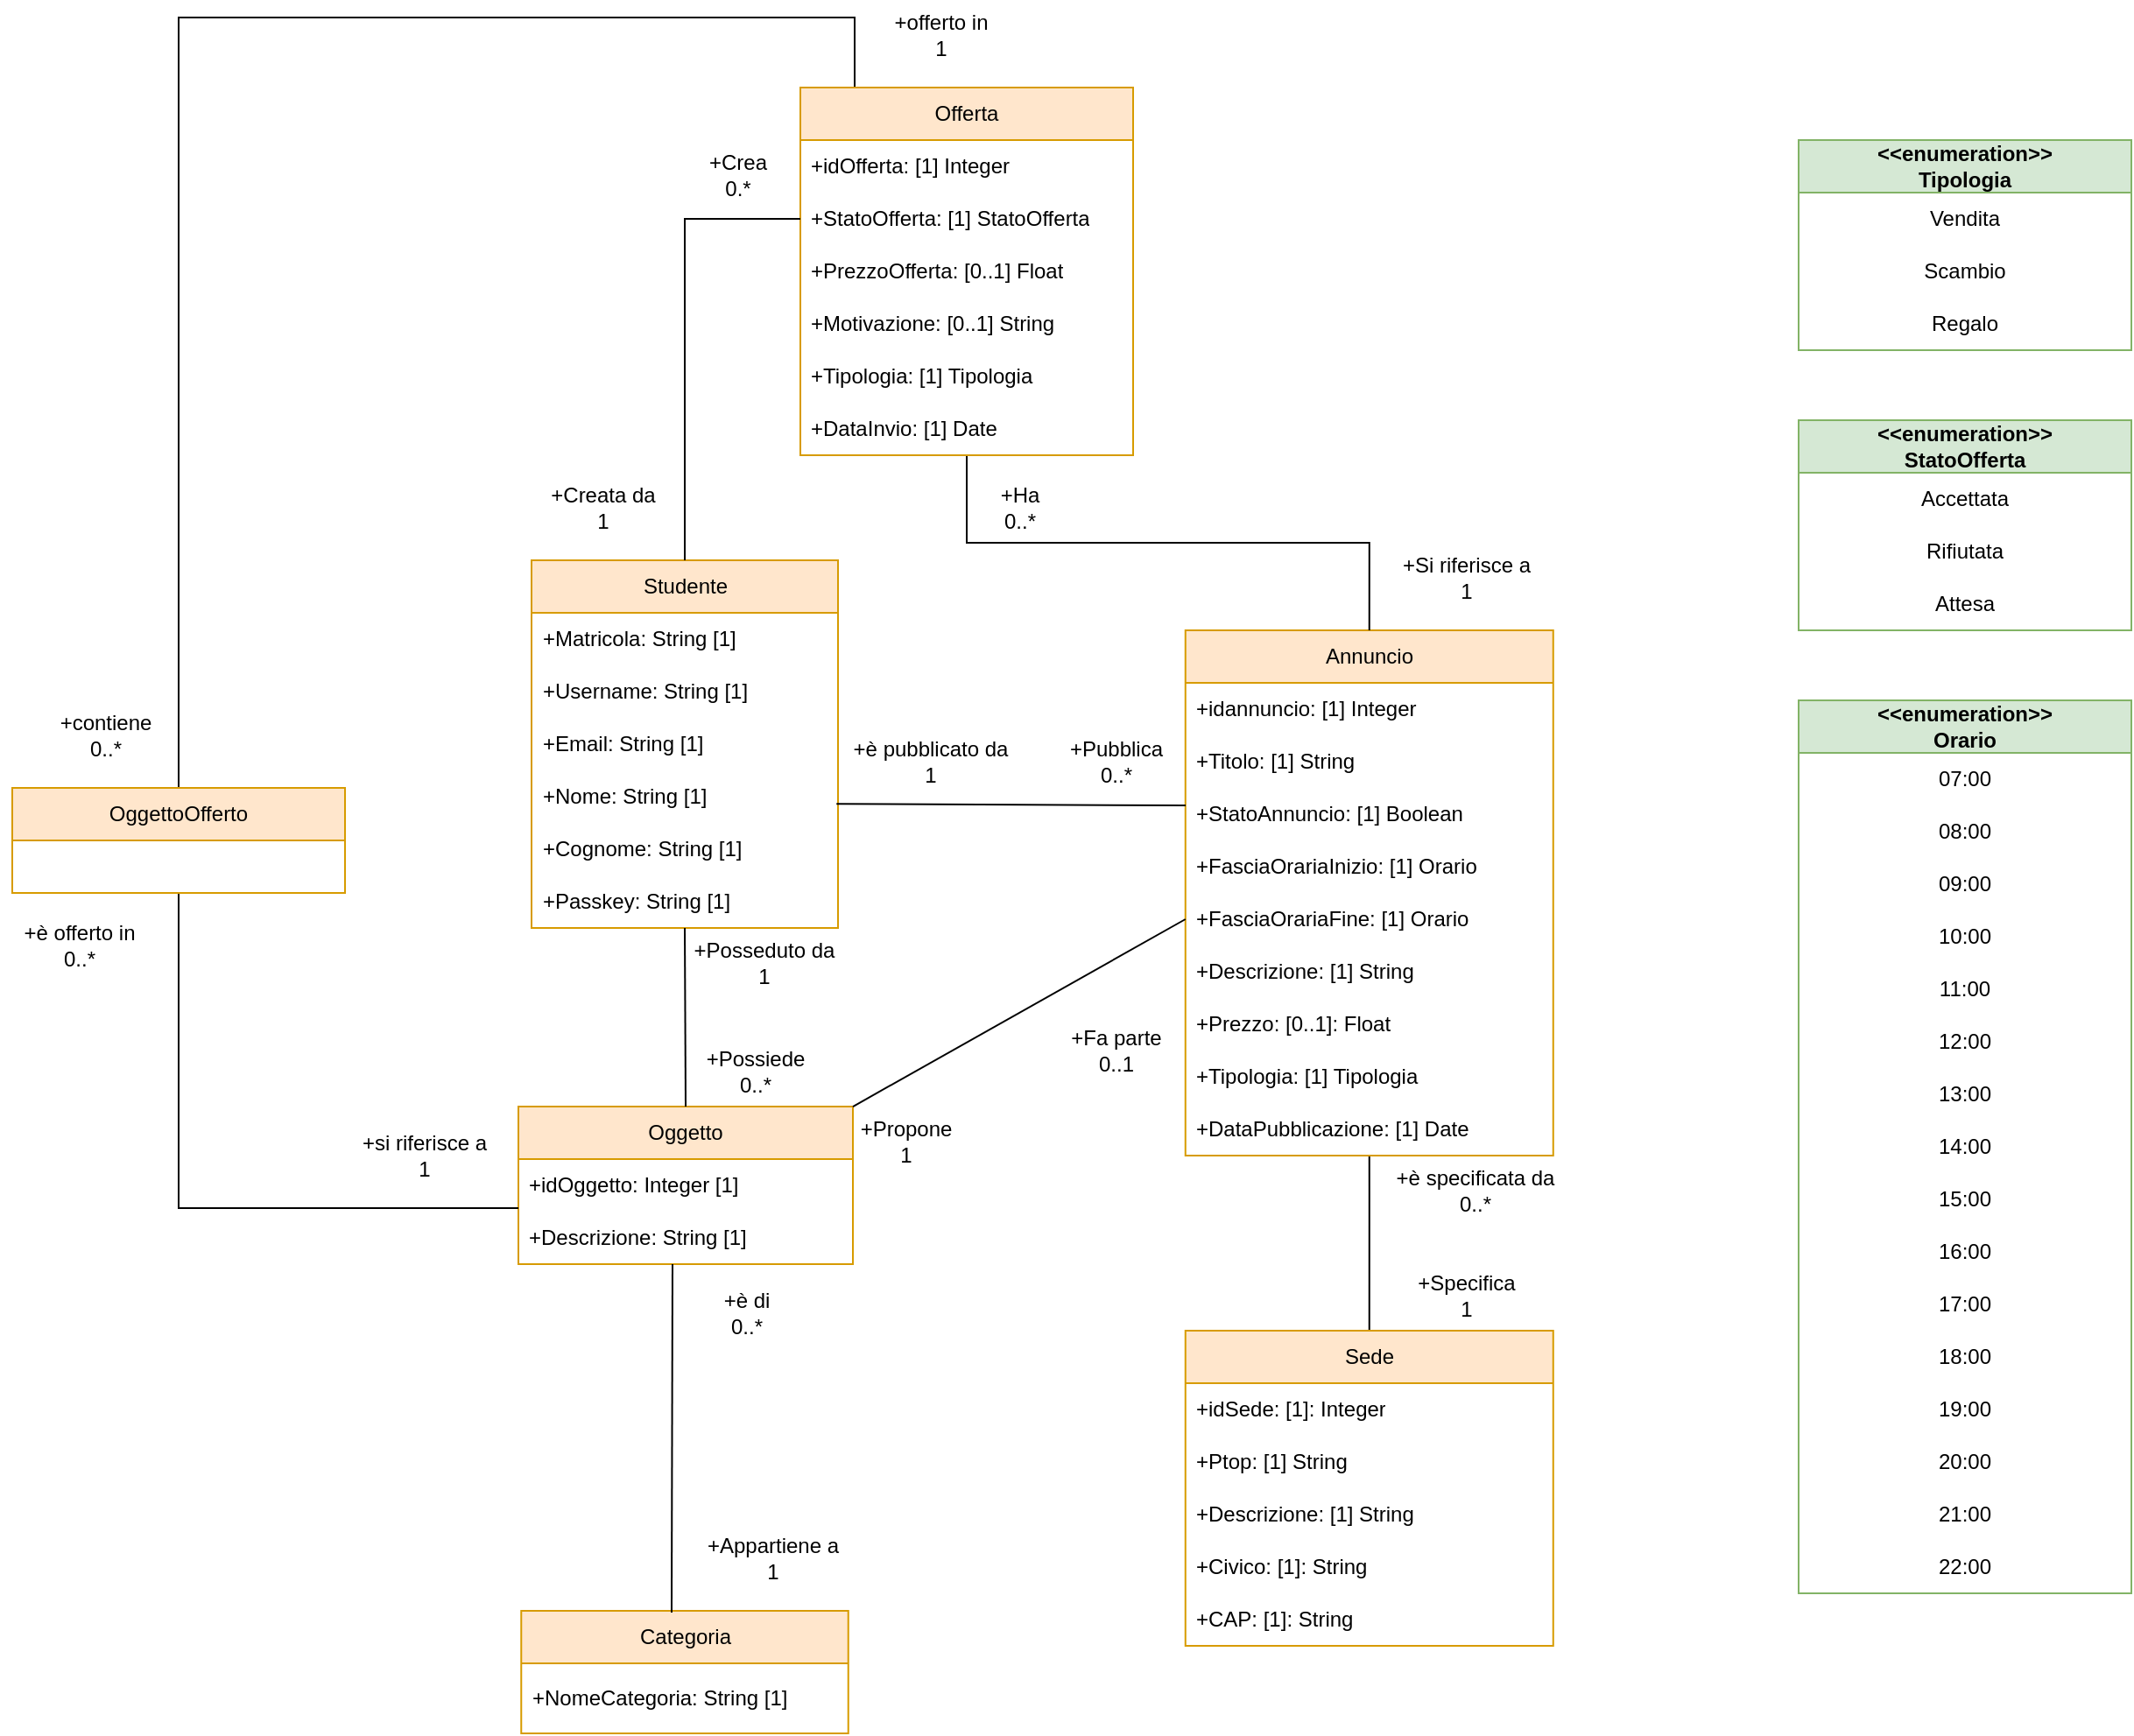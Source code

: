 <mxfile version="28.2.5">
  <diagram name="Pagina-1" id="PVd4hcR5QmGlg7Nathhp">
    <mxGraphModel dx="873" dy="434" grid="1" gridSize="10" guides="1" tooltips="1" connect="1" arrows="1" fold="1" page="1" pageScale="1" pageWidth="827" pageHeight="1169" math="0" shadow="0">
      <root>
        <mxCell id="0" />
        <mxCell id="1" parent="0" />
        <mxCell id="j0yfUXBkZlHvW9foUxQ6-1" value="Studente" style="swimlane;fontStyle=0;childLayout=stackLayout;horizontal=1;startSize=30;horizontalStack=0;resizeParent=1;resizeParentMax=0;resizeLast=0;collapsible=1;marginBottom=0;whiteSpace=wrap;html=1;fillColor=#ffe6cc;strokeColor=#d79b00;" parent="1" vertex="1">
          <mxGeometry x="556.5" y="450" width="175" height="210" as="geometry" />
        </mxCell>
        <mxCell id="j0yfUXBkZlHvW9foUxQ6-3" value="+Matricola: String [1]" style="text;strokeColor=none;fillColor=none;align=left;verticalAlign=middle;spacingLeft=4;spacingRight=4;overflow=hidden;points=[[0,0.5],[1,0.5]];portConstraint=eastwest;rotatable=0;whiteSpace=wrap;html=1;" parent="j0yfUXBkZlHvW9foUxQ6-1" vertex="1">
          <mxGeometry y="30" width="175" height="30" as="geometry" />
        </mxCell>
        <mxCell id="j0yfUXBkZlHvW9foUxQ6-2" value="+Username: String [1]" style="text;strokeColor=none;fillColor=none;align=left;verticalAlign=middle;spacingLeft=4;spacingRight=4;overflow=hidden;points=[[0,0.5],[1,0.5]];portConstraint=eastwest;rotatable=0;whiteSpace=wrap;html=1;" parent="j0yfUXBkZlHvW9foUxQ6-1" vertex="1">
          <mxGeometry y="60" width="175" height="30" as="geometry" />
        </mxCell>
        <mxCell id="j0yfUXBkZlHvW9foUxQ6-4" value="+Email: String [1]" style="text;strokeColor=none;fillColor=none;align=left;verticalAlign=middle;spacingLeft=4;spacingRight=4;overflow=hidden;points=[[0,0.5],[1,0.5]];portConstraint=eastwest;rotatable=0;whiteSpace=wrap;html=1;" parent="j0yfUXBkZlHvW9foUxQ6-1" vertex="1">
          <mxGeometry y="90" width="175" height="30" as="geometry" />
        </mxCell>
        <mxCell id="j0yfUXBkZlHvW9foUxQ6-5" value="+Nome: String [1]" style="text;strokeColor=none;fillColor=none;align=left;verticalAlign=middle;spacingLeft=4;spacingRight=4;overflow=hidden;points=[[0,0.5],[1,0.5]];portConstraint=eastwest;rotatable=0;whiteSpace=wrap;html=1;" parent="j0yfUXBkZlHvW9foUxQ6-1" vertex="1">
          <mxGeometry y="120" width="175" height="30" as="geometry" />
        </mxCell>
        <mxCell id="j0yfUXBkZlHvW9foUxQ6-6" value="+Cognome: String [1]" style="text;strokeColor=none;fillColor=none;align=left;verticalAlign=middle;spacingLeft=4;spacingRight=4;overflow=hidden;points=[[0,0.5],[1,0.5]];portConstraint=eastwest;rotatable=0;whiteSpace=wrap;html=1;" parent="j0yfUXBkZlHvW9foUxQ6-1" vertex="1">
          <mxGeometry y="150" width="175" height="30" as="geometry" />
        </mxCell>
        <mxCell id="j0yfUXBkZlHvW9foUxQ6-7" value="+Passkey: String [1]" style="text;strokeColor=none;fillColor=none;align=left;verticalAlign=middle;spacingLeft=4;spacingRight=4;overflow=hidden;points=[[0,0.5],[1,0.5]];portConstraint=eastwest;rotatable=0;whiteSpace=wrap;html=1;" parent="j0yfUXBkZlHvW9foUxQ6-1" vertex="1">
          <mxGeometry y="180" width="175" height="30" as="geometry" />
        </mxCell>
        <mxCell id="j0yfUXBkZlHvW9foUxQ6-9" value="Oggetto" style="swimlane;fontStyle=0;childLayout=stackLayout;horizontal=1;startSize=30;horizontalStack=0;resizeParent=1;resizeParentMax=0;resizeLast=0;collapsible=1;marginBottom=0;whiteSpace=wrap;html=1;fillColor=#ffe6cc;strokeColor=#d79b00;" parent="1" vertex="1">
          <mxGeometry x="549" y="762.01" width="191" height="90" as="geometry" />
        </mxCell>
        <mxCell id="j0yfUXBkZlHvW9foUxQ6-10" value="+idOggetto: Integer [1]" style="text;strokeColor=none;fillColor=none;align=left;verticalAlign=middle;spacingLeft=4;spacingRight=4;overflow=hidden;points=[[0,0.5],[1,0.5]];portConstraint=eastwest;rotatable=0;whiteSpace=wrap;html=1;" parent="j0yfUXBkZlHvW9foUxQ6-9" vertex="1">
          <mxGeometry y="30" width="191" height="30" as="geometry" />
        </mxCell>
        <mxCell id="j0yfUXBkZlHvW9foUxQ6-14" value="+Descrizione: String [1]" style="text;strokeColor=none;fillColor=none;align=left;verticalAlign=middle;spacingLeft=4;spacingRight=4;overflow=hidden;points=[[0,0.5],[1,0.5]];portConstraint=eastwest;rotatable=0;whiteSpace=wrap;html=1;" parent="j0yfUXBkZlHvW9foUxQ6-9" vertex="1">
          <mxGeometry y="60" width="191" height="30" as="geometry" />
        </mxCell>
        <mxCell id="j0yfUXBkZlHvW9foUxQ6-15" style="edgeStyle=orthogonalEdgeStyle;rounded=0;orthogonalLoop=1;jettySize=auto;html=1;exitX=0.5;exitY=1;exitDx=0;exitDy=0;entryX=0.5;entryY=0;entryDx=0;entryDy=0;endArrow=none;startFill=0;" parent="1" source="j0yfUXBkZlHvW9foUxQ6-16" target="j0yfUXBkZlHvW9foUxQ6-56" edge="1">
          <mxGeometry relative="1" as="geometry">
            <Array as="points">
              <mxPoint x="1035" y="810" />
              <mxPoint x="1035" y="810" />
            </Array>
          </mxGeometry>
        </mxCell>
        <mxCell id="j0yfUXBkZlHvW9foUxQ6-16" value="Annuncio" style="swimlane;fontStyle=0;childLayout=stackLayout;horizontal=1;startSize=30;horizontalStack=0;resizeParent=1;resizeParentMax=0;resizeLast=0;collapsible=1;marginBottom=0;whiteSpace=wrap;html=1;fillColor=#ffe6cc;strokeColor=#d79b00;" parent="1" vertex="1">
          <mxGeometry x="929.88" y="490.0" width="210" height="300" as="geometry" />
        </mxCell>
        <mxCell id="j0yfUXBkZlHvW9foUxQ6-17" value="+idannuncio: [1] Integer" style="text;strokeColor=none;fillColor=none;align=left;verticalAlign=middle;spacingLeft=4;spacingRight=4;overflow=hidden;points=[[0,0.5],[1,0.5]];portConstraint=eastwest;rotatable=0;whiteSpace=wrap;html=1;" parent="j0yfUXBkZlHvW9foUxQ6-16" vertex="1">
          <mxGeometry y="30" width="210" height="30" as="geometry" />
        </mxCell>
        <mxCell id="j0yfUXBkZlHvW9foUxQ6-18" value="+Titolo: [1] String" style="text;strokeColor=none;fillColor=none;align=left;verticalAlign=middle;spacingLeft=4;spacingRight=4;overflow=hidden;points=[[0,0.5],[1,0.5]];portConstraint=eastwest;rotatable=0;whiteSpace=wrap;html=1;" parent="j0yfUXBkZlHvW9foUxQ6-16" vertex="1">
          <mxGeometry y="60" width="210" height="30" as="geometry" />
        </mxCell>
        <mxCell id="j0yfUXBkZlHvW9foUxQ6-19" value="+StatoAnnuncio: [1] Boolean" style="text;strokeColor=none;fillColor=none;align=left;verticalAlign=middle;spacingLeft=4;spacingRight=4;overflow=hidden;points=[[0,0.5],[1,0.5]];portConstraint=eastwest;rotatable=0;whiteSpace=wrap;html=1;" parent="j0yfUXBkZlHvW9foUxQ6-16" vertex="1">
          <mxGeometry y="90" width="210" height="30" as="geometry" />
        </mxCell>
        <mxCell id="j0yfUXBkZlHvW9foUxQ6-20" value="+FasciaOrariaInizio: [1] Orario" style="text;strokeColor=none;fillColor=none;align=left;verticalAlign=middle;spacingLeft=4;spacingRight=4;overflow=hidden;points=[[0,0.5],[1,0.5]];portConstraint=eastwest;rotatable=0;whiteSpace=wrap;html=1;" parent="j0yfUXBkZlHvW9foUxQ6-16" vertex="1">
          <mxGeometry y="120" width="210" height="30" as="geometry" />
        </mxCell>
        <mxCell id="j0yfUXBkZlHvW9foUxQ6-21" value="+FasciaOrariaFine: [1] Orario" style="text;strokeColor=none;fillColor=none;align=left;verticalAlign=middle;spacingLeft=4;spacingRight=4;overflow=hidden;points=[[0,0.5],[1,0.5]];portConstraint=eastwest;rotatable=0;whiteSpace=wrap;html=1;" parent="j0yfUXBkZlHvW9foUxQ6-16" vertex="1">
          <mxGeometry y="150" width="210" height="30" as="geometry" />
        </mxCell>
        <mxCell id="j0yfUXBkZlHvW9foUxQ6-24" value="+Descrizione: [1] String" style="text;strokeColor=none;fillColor=none;align=left;verticalAlign=middle;spacingLeft=4;spacingRight=4;overflow=hidden;points=[[0,0.5],[1,0.5]];portConstraint=eastwest;rotatable=0;whiteSpace=wrap;html=1;" parent="j0yfUXBkZlHvW9foUxQ6-16" vertex="1">
          <mxGeometry y="180" width="210" height="30" as="geometry" />
        </mxCell>
        <mxCell id="j0yfUXBkZlHvW9foUxQ6-22" value="+Prezzo: [0..1]: Float" style="text;strokeColor=none;fillColor=none;align=left;verticalAlign=middle;spacingLeft=4;spacingRight=4;overflow=hidden;points=[[0,0.5],[1,0.5]];portConstraint=eastwest;rotatable=0;whiteSpace=wrap;html=1;" parent="j0yfUXBkZlHvW9foUxQ6-16" vertex="1">
          <mxGeometry y="210" width="210" height="30" as="geometry" />
        </mxCell>
        <mxCell id="j0yfUXBkZlHvW9foUxQ6-23" value="+Tipologia: [1] Tipologia" style="text;strokeColor=none;fillColor=none;align=left;verticalAlign=middle;spacingLeft=4;spacingRight=4;overflow=hidden;points=[[0,0.5],[1,0.5]];portConstraint=eastwest;rotatable=0;whiteSpace=wrap;html=1;" parent="j0yfUXBkZlHvW9foUxQ6-16" vertex="1">
          <mxGeometry y="240" width="210" height="30" as="geometry" />
        </mxCell>
        <mxCell id="_4yro-vMgn7CjQmgvoNM-21" value="+DataPubblicazione: [1] Date" style="text;strokeColor=none;fillColor=none;align=left;verticalAlign=middle;spacingLeft=4;spacingRight=4;overflow=hidden;points=[[0,0.5],[1,0.5]];portConstraint=eastwest;rotatable=0;whiteSpace=wrap;html=1;" parent="j0yfUXBkZlHvW9foUxQ6-16" vertex="1">
          <mxGeometry y="270" width="210" height="30" as="geometry" />
        </mxCell>
        <mxCell id="j0yfUXBkZlHvW9foUxQ6-25" value="" style="endArrow=none;html=1;rounded=0;entryX=0.995;entryY=0.639;entryDx=0;entryDy=0;entryPerimeter=0;" parent="1" target="j0yfUXBkZlHvW9foUxQ6-5" edge="1">
          <mxGeometry width="50" height="50" relative="1" as="geometry">
            <mxPoint x="930" y="590" as="sourcePoint" />
            <mxPoint x="730" y="609" as="targetPoint" />
          </mxGeometry>
        </mxCell>
        <mxCell id="j0yfUXBkZlHvW9foUxQ6-27" style="edgeStyle=orthogonalEdgeStyle;rounded=0;orthogonalLoop=1;jettySize=auto;html=1;exitX=0.5;exitY=1;exitDx=0;exitDy=0;entryX=0.5;entryY=0;entryDx=0;entryDy=0;endArrow=none;startFill=0;" parent="1" source="j0yfUXBkZlHvW9foUxQ6-29" target="j0yfUXBkZlHvW9foUxQ6-16" edge="1">
          <mxGeometry relative="1" as="geometry" />
        </mxCell>
        <mxCell id="j0yfUXBkZlHvW9foUxQ6-28" style="edgeStyle=orthogonalEdgeStyle;rounded=0;orthogonalLoop=1;jettySize=auto;html=1;exitX=0.25;exitY=0;exitDx=0;exitDy=0;entryX=0.5;entryY=0;entryDx=0;entryDy=0;endArrow=none;startFill=0;" parent="1" source="j0yfUXBkZlHvW9foUxQ6-29" target="j0yfUXBkZlHvW9foUxQ6-71" edge="1">
          <mxGeometry relative="1" as="geometry">
            <Array as="points">
              <mxPoint x="741" y="140" />
              <mxPoint x="355" y="140" />
            </Array>
          </mxGeometry>
        </mxCell>
        <mxCell id="j0yfUXBkZlHvW9foUxQ6-29" value="Offerta" style="swimlane;fontStyle=0;childLayout=stackLayout;horizontal=1;startSize=30;horizontalStack=0;resizeParent=1;resizeParentMax=0;resizeLast=0;collapsible=1;marginBottom=0;whiteSpace=wrap;html=1;fillColor=#ffe6cc;strokeColor=#d79b00;" parent="1" vertex="1">
          <mxGeometry x="710" y="180" width="190" height="210" as="geometry" />
        </mxCell>
        <mxCell id="j0yfUXBkZlHvW9foUxQ6-30" value="+idOfferta: [1] Integer" style="text;strokeColor=none;fillColor=none;align=left;verticalAlign=middle;spacingLeft=4;spacingRight=4;overflow=hidden;points=[[0,0.5],[1,0.5]];portConstraint=eastwest;rotatable=0;whiteSpace=wrap;html=1;" parent="j0yfUXBkZlHvW9foUxQ6-29" vertex="1">
          <mxGeometry y="30" width="190" height="30" as="geometry" />
        </mxCell>
        <mxCell id="j0yfUXBkZlHvW9foUxQ6-31" value="+StatoOfferta: [1] StatoOfferta" style="text;strokeColor=none;fillColor=none;align=left;verticalAlign=middle;spacingLeft=4;spacingRight=4;overflow=hidden;points=[[0,0.5],[1,0.5]];portConstraint=eastwest;rotatable=0;whiteSpace=wrap;html=1;" parent="j0yfUXBkZlHvW9foUxQ6-29" vertex="1">
          <mxGeometry y="60" width="190" height="30" as="geometry" />
        </mxCell>
        <mxCell id="j0yfUXBkZlHvW9foUxQ6-77" value="+PrezzoOfferta: [0..1] Float" style="text;strokeColor=none;fillColor=none;align=left;verticalAlign=middle;spacingLeft=4;spacingRight=4;overflow=hidden;points=[[0,0.5],[1,0.5]];portConstraint=eastwest;rotatable=0;whiteSpace=wrap;html=1;" parent="j0yfUXBkZlHvW9foUxQ6-29" vertex="1">
          <mxGeometry y="90" width="190" height="30" as="geometry" />
        </mxCell>
        <mxCell id="j0yfUXBkZlHvW9foUxQ6-78" value="+Motivazione: [0..1] String" style="text;strokeColor=none;fillColor=none;align=left;verticalAlign=middle;spacingLeft=4;spacingRight=4;overflow=hidden;points=[[0,0.5],[1,0.5]];portConstraint=eastwest;rotatable=0;whiteSpace=wrap;html=1;" parent="j0yfUXBkZlHvW9foUxQ6-29" vertex="1">
          <mxGeometry y="120" width="190" height="30" as="geometry" />
        </mxCell>
        <mxCell id="j0yfUXBkZlHvW9foUxQ6-33" value="+Tipologia: [1] Tipologia" style="text;strokeColor=none;fillColor=none;align=left;verticalAlign=middle;spacingLeft=4;spacingRight=4;overflow=hidden;points=[[0,0.5],[1,0.5]];portConstraint=eastwest;rotatable=0;whiteSpace=wrap;html=1;" parent="j0yfUXBkZlHvW9foUxQ6-29" vertex="1">
          <mxGeometry y="150" width="190" height="30" as="geometry" />
        </mxCell>
        <mxCell id="_4yro-vMgn7CjQmgvoNM-10" value="+DataInvio: [1] Date" style="text;strokeColor=none;fillColor=none;align=left;verticalAlign=middle;spacingLeft=4;spacingRight=4;overflow=hidden;points=[[0,0.5],[1,0.5]];portConstraint=eastwest;rotatable=0;whiteSpace=wrap;html=1;" parent="j0yfUXBkZlHvW9foUxQ6-29" vertex="1">
          <mxGeometry y="180" width="190" height="30" as="geometry" />
        </mxCell>
        <mxCell id="j0yfUXBkZlHvW9foUxQ6-34" value="" style="endArrow=none;html=1;rounded=0;entryX=0;entryY=0.5;entryDx=0;entryDy=0;exitX=1;exitY=0;exitDx=0;exitDy=0;" parent="1" source="j0yfUXBkZlHvW9foUxQ6-9" target="j0yfUXBkZlHvW9foUxQ6-21" edge="1">
          <mxGeometry width="50" height="50" relative="1" as="geometry">
            <mxPoint x="739" y="705" as="sourcePoint" />
            <mxPoint x="716.5" y="730" as="targetPoint" />
          </mxGeometry>
        </mxCell>
        <mxCell id="j0yfUXBkZlHvW9foUxQ6-35" value="" style="endArrow=none;html=1;rounded=0;exitX=0.5;exitY=0;exitDx=0;exitDy=0;entryX=0.5;entryY=1;entryDx=0;entryDy=0;" parent="1" source="j0yfUXBkZlHvW9foUxQ6-9" target="j0yfUXBkZlHvW9foUxQ6-1" edge="1">
          <mxGeometry width="50" height="50" relative="1" as="geometry">
            <mxPoint x="639" y="760" as="sourcePoint" />
            <mxPoint x="639" y="590" as="targetPoint" />
          </mxGeometry>
        </mxCell>
        <mxCell id="j0yfUXBkZlHvW9foUxQ6-36" value="+Pubblica&lt;div&gt;0..*&lt;/div&gt;" style="text;html=1;align=center;verticalAlign=middle;resizable=0;points=[];autosize=1;strokeColor=none;fillColor=none;" parent="1" vertex="1">
          <mxGeometry x="849.88" y="545" width="80" height="40" as="geometry" />
        </mxCell>
        <mxCell id="j0yfUXBkZlHvW9foUxQ6-37" value="+è pubblicato da&lt;div&gt;1&lt;/div&gt;" style="text;html=1;align=center;verticalAlign=middle;resizable=0;points=[];autosize=1;strokeColor=none;fillColor=none;" parent="1" vertex="1">
          <mxGeometry x="729" y="545" width="110" height="40" as="geometry" />
        </mxCell>
        <mxCell id="j0yfUXBkZlHvW9foUxQ6-38" value="+Posseduto da&lt;div&gt;1&lt;/div&gt;" style="text;html=1;align=center;verticalAlign=middle;resizable=0;points=[];autosize=1;strokeColor=none;fillColor=none;" parent="1" vertex="1">
          <mxGeometry x="639" y="660" width="100" height="40" as="geometry" />
        </mxCell>
        <mxCell id="j0yfUXBkZlHvW9foUxQ6-39" value="+Possiede&lt;div&gt;0..*&lt;/div&gt;" style="text;html=1;align=center;verticalAlign=middle;resizable=0;points=[];autosize=1;strokeColor=none;fillColor=none;" parent="1" vertex="1">
          <mxGeometry x="644" y="722.01" width="80" height="40" as="geometry" />
        </mxCell>
        <mxCell id="j0yfUXBkZlHvW9foUxQ6-40" value="+Propone&lt;div&gt;1&lt;/div&gt;" style="text;html=1;align=center;verticalAlign=middle;resizable=0;points=[];autosize=1;strokeColor=none;fillColor=none;" parent="1" vertex="1">
          <mxGeometry x="729.88" y="762.01" width="80" height="40" as="geometry" />
        </mxCell>
        <mxCell id="j0yfUXBkZlHvW9foUxQ6-41" value="+Fa parte&lt;div&gt;0..1&lt;/div&gt;" style="text;html=1;align=center;verticalAlign=middle;resizable=0;points=[];autosize=1;strokeColor=none;fillColor=none;" parent="1" vertex="1">
          <mxGeometry x="849.88" y="710" width="80" height="40" as="geometry" />
        </mxCell>
        <mxCell id="j0yfUXBkZlHvW9foUxQ6-42" value="&lt;b&gt;&amp;lt;&amp;lt;&lt;/b&gt;&lt;b&gt;&lt;/b&gt;&lt;b&gt;enumeration&lt;/b&gt;&lt;b&gt;&lt;/b&gt;&lt;b&gt;&amp;gt;&amp;gt;&lt;br&gt;StatoOfferta&lt;/b&gt;" style="swimlane;fontStyle=0;childLayout=stackLayout;horizontal=1;startSize=30;horizontalStack=0;resizeParent=1;resizeParentMax=0;resizeLast=0;collapsible=1;marginBottom=0;whiteSpace=wrap;html=1;fillColor=#d5e8d4;strokeColor=#82b366;" parent="1" vertex="1">
          <mxGeometry x="1280" y="370" width="190" height="120" as="geometry" />
        </mxCell>
        <mxCell id="j0yfUXBkZlHvW9foUxQ6-43" value="Accettata" style="text;strokeColor=none;fillColor=none;align=center;verticalAlign=middle;spacingLeft=4;spacingRight=4;overflow=hidden;points=[[0,0.5],[1,0.5]];portConstraint=eastwest;rotatable=0;whiteSpace=wrap;html=1;" parent="j0yfUXBkZlHvW9foUxQ6-42" vertex="1">
          <mxGeometry y="30" width="190" height="30" as="geometry" />
        </mxCell>
        <mxCell id="j0yfUXBkZlHvW9foUxQ6-44" value="Rifiutata" style="text;strokeColor=none;fillColor=none;align=center;verticalAlign=middle;spacingLeft=4;spacingRight=4;overflow=hidden;points=[[0,0.5],[1,0.5]];portConstraint=eastwest;rotatable=0;whiteSpace=wrap;html=1;" parent="j0yfUXBkZlHvW9foUxQ6-42" vertex="1">
          <mxGeometry y="60" width="190" height="30" as="geometry" />
        </mxCell>
        <mxCell id="j0yfUXBkZlHvW9foUxQ6-45" value="Attesa" style="text;strokeColor=none;fillColor=none;align=center;verticalAlign=middle;spacingLeft=4;spacingRight=4;overflow=hidden;points=[[0,0.5],[1,0.5]];portConstraint=eastwest;rotatable=0;whiteSpace=wrap;html=1;" parent="j0yfUXBkZlHvW9foUxQ6-42" vertex="1">
          <mxGeometry y="90" width="190" height="30" as="geometry" />
        </mxCell>
        <mxCell id="j0yfUXBkZlHvW9foUxQ6-47" style="edgeStyle=orthogonalEdgeStyle;rounded=0;orthogonalLoop=1;jettySize=auto;html=1;exitX=0;exitY=0.5;exitDx=0;exitDy=0;entryX=0.5;entryY=0;entryDx=0;entryDy=0;endArrow=none;startFill=0;" parent="1" source="j0yfUXBkZlHvW9foUxQ6-31" target="j0yfUXBkZlHvW9foUxQ6-1" edge="1">
          <mxGeometry relative="1" as="geometry" />
        </mxCell>
        <mxCell id="j0yfUXBkZlHvW9foUxQ6-48" value="+Crea&lt;div&gt;0.*&lt;/div&gt;" style="text;html=1;align=center;verticalAlign=middle;resizable=0;points=[];autosize=1;strokeColor=none;fillColor=none;" parent="1" vertex="1">
          <mxGeometry x="644" y="210" width="60" height="40" as="geometry" />
        </mxCell>
        <mxCell id="j0yfUXBkZlHvW9foUxQ6-49" value="+Creata da&lt;div&gt;1&lt;/div&gt;" style="text;html=1;align=center;verticalAlign=middle;resizable=0;points=[];autosize=1;strokeColor=none;fillColor=none;" parent="1" vertex="1">
          <mxGeometry x="556.5" y="400" width="80" height="40" as="geometry" />
        </mxCell>
        <mxCell id="j0yfUXBkZlHvW9foUxQ6-50" value="+Ha&lt;div&gt;0..*&lt;/div&gt;" style="text;html=1;align=center;verticalAlign=middle;resizable=0;points=[];autosize=1;strokeColor=none;fillColor=none;" parent="1" vertex="1">
          <mxGeometry x="809.88" y="400" width="50" height="40" as="geometry" />
        </mxCell>
        <mxCell id="j0yfUXBkZlHvW9foUxQ6-51" value="+Si riferisce a&lt;div&gt;1&lt;/div&gt;" style="text;html=1;align=center;verticalAlign=middle;resizable=0;points=[];autosize=1;strokeColor=none;fillColor=none;" parent="1" vertex="1">
          <mxGeometry x="1039.88" y="440.0" width="100" height="40" as="geometry" />
        </mxCell>
        <mxCell id="j0yfUXBkZlHvW9foUxQ6-56" value="&lt;span style=&quot;text-align: left;&quot;&gt;Sede&lt;/span&gt;" style="swimlane;fontStyle=0;childLayout=stackLayout;horizontal=1;startSize=30;horizontalStack=0;resizeParent=1;resizeParentMax=0;resizeLast=0;collapsible=1;marginBottom=0;whiteSpace=wrap;html=1;fillColor=#ffe6cc;strokeColor=#d79b00;" parent="1" vertex="1">
          <mxGeometry x="929.88" y="890" width="210" height="180" as="geometry" />
        </mxCell>
        <mxCell id="j0yfUXBkZlHvW9foUxQ6-57" value="+idSede: [1]: Integer" style="text;strokeColor=none;fillColor=none;align=left;verticalAlign=middle;spacingLeft=4;spacingRight=4;overflow=hidden;points=[[0,0.5],[1,0.5]];portConstraint=eastwest;rotatable=0;whiteSpace=wrap;html=1;" parent="j0yfUXBkZlHvW9foUxQ6-56" vertex="1">
          <mxGeometry y="30" width="210" height="30" as="geometry" />
        </mxCell>
        <mxCell id="j0yfUXBkZlHvW9foUxQ6-58" value="+Ptop: [1] String" style="text;strokeColor=none;fillColor=none;align=left;verticalAlign=middle;spacingLeft=4;spacingRight=4;overflow=hidden;points=[[0,0.5],[1,0.5]];portConstraint=eastwest;rotatable=0;whiteSpace=wrap;html=1;" parent="j0yfUXBkZlHvW9foUxQ6-56" vertex="1">
          <mxGeometry y="60" width="210" height="30" as="geometry" />
        </mxCell>
        <mxCell id="j0yfUXBkZlHvW9foUxQ6-59" value="+Descrizione: [1] String" style="text;strokeColor=none;fillColor=none;align=left;verticalAlign=middle;spacingLeft=4;spacingRight=4;overflow=hidden;points=[[0,0.5],[1,0.5]];portConstraint=eastwest;rotatable=0;whiteSpace=wrap;html=1;" parent="j0yfUXBkZlHvW9foUxQ6-56" vertex="1">
          <mxGeometry y="90" width="210" height="30" as="geometry" />
        </mxCell>
        <mxCell id="j0yfUXBkZlHvW9foUxQ6-61" value="+Civico: [1]: String" style="text;strokeColor=none;fillColor=none;align=left;verticalAlign=middle;spacingLeft=4;spacingRight=4;overflow=hidden;points=[[0,0.5],[1,0.5]];portConstraint=eastwest;rotatable=0;whiteSpace=wrap;html=1;" parent="j0yfUXBkZlHvW9foUxQ6-56" vertex="1">
          <mxGeometry y="120" width="210" height="30" as="geometry" />
        </mxCell>
        <mxCell id="j0yfUXBkZlHvW9foUxQ6-60" value="+CAP: [1]: String" style="text;strokeColor=none;fillColor=none;align=left;verticalAlign=middle;spacingLeft=4;spacingRight=4;overflow=hidden;points=[[0,0.5],[1,0.5]];portConstraint=eastwest;rotatable=0;whiteSpace=wrap;html=1;" parent="j0yfUXBkZlHvW9foUxQ6-56" vertex="1">
          <mxGeometry y="150" width="210" height="30" as="geometry" />
        </mxCell>
        <mxCell id="j0yfUXBkZlHvW9foUxQ6-62" value="+Specifica&lt;div&gt;1&lt;/div&gt;" style="text;html=1;align=center;verticalAlign=middle;resizable=0;points=[];autosize=1;strokeColor=none;fillColor=none;" parent="1" vertex="1">
          <mxGeometry x="1049.88" y="850" width="80" height="40" as="geometry" />
        </mxCell>
        <mxCell id="j0yfUXBkZlHvW9foUxQ6-63" value="+è specificata da&lt;div&gt;0..*&lt;/div&gt;" style="text;html=1;align=center;verticalAlign=middle;resizable=0;points=[];autosize=1;strokeColor=none;fillColor=none;" parent="1" vertex="1">
          <mxGeometry x="1039.88" y="790" width="110" height="40" as="geometry" />
        </mxCell>
        <mxCell id="j0yfUXBkZlHvW9foUxQ6-65" value="&lt;div&gt;&lt;b&gt;&amp;lt;&amp;lt;&lt;/b&gt;&lt;b&gt;enumeration&lt;/b&gt;&lt;b&gt;&amp;gt;&amp;gt;&lt;/b&gt;&lt;/div&gt;&lt;div&gt;&lt;span style=&quot;text-align: left;&quot;&gt;&lt;b&gt;Tipologia&lt;/b&gt;&lt;/span&gt;&lt;/div&gt;" style="swimlane;fontStyle=0;childLayout=stackLayout;horizontal=1;startSize=30;horizontalStack=0;resizeParent=1;resizeParentMax=0;resizeLast=0;collapsible=1;marginBottom=0;whiteSpace=wrap;html=1;fillColor=#d5e8d4;strokeColor=#82b366;" parent="1" vertex="1">
          <mxGeometry x="1280" y="210" width="190" height="120" as="geometry" />
        </mxCell>
        <mxCell id="j0yfUXBkZlHvW9foUxQ6-66" value="Vendita" style="text;strokeColor=none;fillColor=none;align=center;verticalAlign=middle;spacingLeft=4;spacingRight=4;overflow=hidden;points=[[0,0.5],[1,0.5]];portConstraint=eastwest;rotatable=0;whiteSpace=wrap;html=1;" parent="j0yfUXBkZlHvW9foUxQ6-65" vertex="1">
          <mxGeometry y="30" width="190" height="30" as="geometry" />
        </mxCell>
        <mxCell id="j0yfUXBkZlHvW9foUxQ6-67" value="Scambio" style="text;strokeColor=none;fillColor=none;align=center;verticalAlign=middle;spacingLeft=4;spacingRight=4;overflow=hidden;points=[[0,0.5],[1,0.5]];portConstraint=eastwest;rotatable=0;whiteSpace=wrap;html=1;" parent="j0yfUXBkZlHvW9foUxQ6-65" vertex="1">
          <mxGeometry y="60" width="190" height="30" as="geometry" />
        </mxCell>
        <mxCell id="j0yfUXBkZlHvW9foUxQ6-68" value="Regalo" style="text;strokeColor=none;fillColor=none;align=center;verticalAlign=middle;spacingLeft=4;spacingRight=4;overflow=hidden;points=[[0,0.5],[1,0.5]];portConstraint=eastwest;rotatable=0;whiteSpace=wrap;html=1;" parent="j0yfUXBkZlHvW9foUxQ6-65" vertex="1">
          <mxGeometry y="90" width="190" height="30" as="geometry" />
        </mxCell>
        <mxCell id="j0yfUXBkZlHvW9foUxQ6-70" style="edgeStyle=orthogonalEdgeStyle;rounded=0;orthogonalLoop=1;jettySize=auto;html=1;exitX=0.5;exitY=1;exitDx=0;exitDy=0;endArrow=none;startFill=0;" parent="1" source="j0yfUXBkZlHvW9foUxQ6-71" edge="1">
          <mxGeometry relative="1" as="geometry">
            <mxPoint x="549" y="820" as="targetPoint" />
            <Array as="points">
              <mxPoint x="355" y="820" />
              <mxPoint x="549" y="820" />
            </Array>
          </mxGeometry>
        </mxCell>
        <mxCell id="j0yfUXBkZlHvW9foUxQ6-71" value="OggettoOfferto" style="swimlane;fontStyle=0;childLayout=stackLayout;horizontal=1;startSize=30;horizontalStack=0;resizeParent=1;resizeParentMax=0;resizeLast=0;collapsible=1;marginBottom=0;whiteSpace=wrap;html=1;fillColor=#ffe6cc;strokeColor=#d79b00;" parent="1" vertex="1">
          <mxGeometry x="260" y="580" width="190" height="60" as="geometry" />
        </mxCell>
        <mxCell id="j0yfUXBkZlHvW9foUxQ6-72" value="&lt;div&gt;&lt;span style=&quot;background-color: transparent; color: light-dark(rgb(0, 0, 0), rgb(255, 255, 255));&quot;&gt;+contiene&lt;/span&gt;&lt;/div&gt;&lt;div&gt;&lt;span style=&quot;background-color: transparent; color: light-dark(rgb(0, 0, 0), rgb(255, 255, 255));&quot;&gt;0..*&lt;/span&gt;&lt;/div&gt;" style="text;html=1;align=center;verticalAlign=middle;resizable=0;points=[];autosize=1;strokeColor=none;fillColor=none;" parent="1" vertex="1">
          <mxGeometry x="273" y="530" width="80" height="40" as="geometry" />
        </mxCell>
        <mxCell id="j0yfUXBkZlHvW9foUxQ6-73" value="&lt;div&gt;+offerto in&lt;/div&gt;1" style="text;html=1;align=center;verticalAlign=middle;resizable=0;points=[];autosize=1;strokeColor=none;fillColor=none;" parent="1" vertex="1">
          <mxGeometry x="749.88" y="130" width="80" height="40" as="geometry" />
        </mxCell>
        <mxCell id="j0yfUXBkZlHvW9foUxQ6-74" value="+si riferisce a&lt;div&gt;1&lt;/div&gt;" style="text;html=1;align=center;verticalAlign=middle;resizable=0;points=[];autosize=1;strokeColor=none;fillColor=none;" parent="1" vertex="1">
          <mxGeometry x="450" y="770" width="90" height="40" as="geometry" />
        </mxCell>
        <mxCell id="j0yfUXBkZlHvW9foUxQ6-75" value="+è offerto in&lt;div&gt;0..*&lt;/div&gt;" style="text;html=1;align=center;verticalAlign=middle;resizable=0;points=[];autosize=1;strokeColor=none;fillColor=none;" parent="1" vertex="1">
          <mxGeometry x="253" y="650" width="90" height="40" as="geometry" />
        </mxCell>
        <mxCell id="_4yro-vMgn7CjQmgvoNM-1" value="Categoria" style="swimlane;fontStyle=0;childLayout=stackLayout;horizontal=1;startSize=30;horizontalStack=0;resizeParent=1;resizeParentMax=0;resizeLast=0;collapsible=1;marginBottom=0;whiteSpace=wrap;html=1;fillColor=#ffe6cc;strokeColor=#d79b00;" parent="1" vertex="1">
          <mxGeometry x="550.63" y="1050" width="186.74" height="70" as="geometry" />
        </mxCell>
        <mxCell id="_4yro-vMgn7CjQmgvoNM-2" value="+NomeCategoria: String [1]" style="text;strokeColor=none;fillColor=none;align=left;verticalAlign=middle;spacingLeft=4;spacingRight=4;overflow=hidden;points=[[0,0.5],[1,0.5]];portConstraint=eastwest;rotatable=0;whiteSpace=wrap;html=1;" parent="_4yro-vMgn7CjQmgvoNM-1" vertex="1">
          <mxGeometry y="30" width="186.74" height="40" as="geometry" />
        </mxCell>
        <mxCell id="_4yro-vMgn7CjQmgvoNM-3" value="+Appartiene a&lt;br&gt;1" style="text;html=1;align=center;verticalAlign=middle;resizable=0;points=[];autosize=1;strokeColor=none;fillColor=none;" parent="1" vertex="1">
          <mxGeometry x="644" y="1000" width="100" height="40" as="geometry" />
        </mxCell>
        <mxCell id="_4yro-vMgn7CjQmgvoNM-4" value="+è di&lt;br&gt;0..*" style="text;html=1;align=center;verticalAlign=middle;resizable=0;points=[];autosize=1;strokeColor=none;fillColor=none;" parent="1" vertex="1">
          <mxGeometry x="654" y="860" width="50" height="40" as="geometry" />
        </mxCell>
        <mxCell id="_4yro-vMgn7CjQmgvoNM-5" value="" style="endArrow=none;html=1;rounded=0;exitX=0.5;exitY=0;exitDx=0;exitDy=0;entryX=0.5;entryY=0.966;entryDx=0;entryDy=0;entryPerimeter=0;" parent="1" edge="1">
          <mxGeometry width="50" height="50" relative="1" as="geometry">
            <mxPoint x="636.5" y="1051.02" as="sourcePoint" />
            <mxPoint x="637.0" y="852.01" as="targetPoint" />
          </mxGeometry>
        </mxCell>
        <mxCell id="Yo7XTLMsvL09ILGr7TZO-1" value="&lt;b&gt;&amp;lt;&amp;lt;&lt;/b&gt;&lt;b&gt;enumeration&lt;/b&gt;&lt;b&gt;&amp;gt;&amp;gt;&lt;br&gt;Orario&lt;/b&gt;" style="swimlane;fontStyle=0;childLayout=stackLayout;horizontal=1;startSize=30;horizontalStack=0;resizeParent=1;resizeParentMax=0;resizeLast=0;collapsible=1;marginBottom=0;whiteSpace=wrap;html=1;fillColor=#d5e8d4;strokeColor=#82b366;" parent="1" vertex="1">
          <mxGeometry x="1280" y="530" width="190" height="510" as="geometry" />
        </mxCell>
        <mxCell id="Yo7XTLMsvL09ILGr7TZO-2" value="07:00" style="text;strokeColor=none;fillColor=none;align=center;verticalAlign=middle;spacingLeft=4;spacingRight=4;overflow=hidden;points=[[0,0.5],[1,0.5]];portConstraint=eastwest;rotatable=0;whiteSpace=wrap;html=1;" parent="Yo7XTLMsvL09ILGr7TZO-1" vertex="1">
          <mxGeometry y="30" width="190" height="30" as="geometry" />
        </mxCell>
        <mxCell id="Yo7XTLMsvL09ILGr7TZO-5" value="08:00" style="text;strokeColor=none;fillColor=none;align=center;verticalAlign=middle;spacingLeft=4;spacingRight=4;overflow=hidden;points=[[0,0.5],[1,0.5]];portConstraint=eastwest;rotatable=0;whiteSpace=wrap;html=1;" parent="Yo7XTLMsvL09ILGr7TZO-1" vertex="1">
          <mxGeometry y="60" width="190" height="30" as="geometry" />
        </mxCell>
        <mxCell id="Yo7XTLMsvL09ILGr7TZO-7" value="09:00" style="text;strokeColor=none;fillColor=none;align=center;verticalAlign=middle;spacingLeft=4;spacingRight=4;overflow=hidden;points=[[0,0.5],[1,0.5]];portConstraint=eastwest;rotatable=0;whiteSpace=wrap;html=1;" parent="Yo7XTLMsvL09ILGr7TZO-1" vertex="1">
          <mxGeometry y="90" width="190" height="30" as="geometry" />
        </mxCell>
        <mxCell id="Yo7XTLMsvL09ILGr7TZO-6" value="10:00" style="text;strokeColor=none;fillColor=none;align=center;verticalAlign=middle;spacingLeft=4;spacingRight=4;overflow=hidden;points=[[0,0.5],[1,0.5]];portConstraint=eastwest;rotatable=0;whiteSpace=wrap;html=1;" parent="Yo7XTLMsvL09ILGr7TZO-1" vertex="1">
          <mxGeometry y="120" width="190" height="30" as="geometry" />
        </mxCell>
        <mxCell id="Yo7XTLMsvL09ILGr7TZO-27" value="11:00" style="text;strokeColor=none;fillColor=none;align=center;verticalAlign=middle;spacingLeft=4;spacingRight=4;overflow=hidden;points=[[0,0.5],[1,0.5]];portConstraint=eastwest;rotatable=0;whiteSpace=wrap;html=1;" parent="Yo7XTLMsvL09ILGr7TZO-1" vertex="1">
          <mxGeometry y="150" width="190" height="30" as="geometry" />
        </mxCell>
        <mxCell id="Yo7XTLMsvL09ILGr7TZO-9" value="12:00" style="text;strokeColor=none;fillColor=none;align=center;verticalAlign=middle;spacingLeft=4;spacingRight=4;overflow=hidden;points=[[0,0.5],[1,0.5]];portConstraint=eastwest;rotatable=0;whiteSpace=wrap;html=1;" parent="Yo7XTLMsvL09ILGr7TZO-1" vertex="1">
          <mxGeometry y="180" width="190" height="30" as="geometry" />
        </mxCell>
        <mxCell id="Yo7XTLMsvL09ILGr7TZO-8" value="13:00" style="text;strokeColor=none;fillColor=none;align=center;verticalAlign=middle;spacingLeft=4;spacingRight=4;overflow=hidden;points=[[0,0.5],[1,0.5]];portConstraint=eastwest;rotatable=0;whiteSpace=wrap;html=1;" parent="Yo7XTLMsvL09ILGr7TZO-1" vertex="1">
          <mxGeometry y="210" width="190" height="30" as="geometry" />
        </mxCell>
        <mxCell id="Yo7XTLMsvL09ILGr7TZO-10" value="14:00" style="text;strokeColor=none;fillColor=none;align=center;verticalAlign=middle;spacingLeft=4;spacingRight=4;overflow=hidden;points=[[0,0.5],[1,0.5]];portConstraint=eastwest;rotatable=0;whiteSpace=wrap;html=1;" parent="Yo7XTLMsvL09ILGr7TZO-1" vertex="1">
          <mxGeometry y="240" width="190" height="30" as="geometry" />
        </mxCell>
        <mxCell id="Yo7XTLMsvL09ILGr7TZO-14" value="15:00" style="text;strokeColor=none;fillColor=none;align=center;verticalAlign=middle;spacingLeft=4;spacingRight=4;overflow=hidden;points=[[0,0.5],[1,0.5]];portConstraint=eastwest;rotatable=0;whiteSpace=wrap;html=1;" parent="Yo7XTLMsvL09ILGr7TZO-1" vertex="1">
          <mxGeometry y="270" width="190" height="30" as="geometry" />
        </mxCell>
        <mxCell id="Yo7XTLMsvL09ILGr7TZO-13" value="16:00" style="text;strokeColor=none;fillColor=none;align=center;verticalAlign=middle;spacingLeft=4;spacingRight=4;overflow=hidden;points=[[0,0.5],[1,0.5]];portConstraint=eastwest;rotatable=0;whiteSpace=wrap;html=1;" parent="Yo7XTLMsvL09ILGr7TZO-1" vertex="1">
          <mxGeometry y="300" width="190" height="30" as="geometry" />
        </mxCell>
        <mxCell id="Yo7XTLMsvL09ILGr7TZO-12" value="17:00" style="text;strokeColor=none;fillColor=none;align=center;verticalAlign=middle;spacingLeft=4;spacingRight=4;overflow=hidden;points=[[0,0.5],[1,0.5]];portConstraint=eastwest;rotatable=0;whiteSpace=wrap;html=1;" parent="Yo7XTLMsvL09ILGr7TZO-1" vertex="1">
          <mxGeometry y="330" width="190" height="30" as="geometry" />
        </mxCell>
        <mxCell id="Yo7XTLMsvL09ILGr7TZO-11" value="18:00" style="text;strokeColor=none;fillColor=none;align=center;verticalAlign=middle;spacingLeft=4;spacingRight=4;overflow=hidden;points=[[0,0.5],[1,0.5]];portConstraint=eastwest;rotatable=0;whiteSpace=wrap;html=1;" parent="Yo7XTLMsvL09ILGr7TZO-1" vertex="1">
          <mxGeometry y="360" width="190" height="30" as="geometry" />
        </mxCell>
        <mxCell id="Yo7XTLMsvL09ILGr7TZO-23" value="19:00" style="text;strokeColor=none;fillColor=none;align=center;verticalAlign=middle;spacingLeft=4;spacingRight=4;overflow=hidden;points=[[0,0.5],[1,0.5]];portConstraint=eastwest;rotatable=0;whiteSpace=wrap;html=1;" parent="Yo7XTLMsvL09ILGr7TZO-1" vertex="1">
          <mxGeometry y="390" width="190" height="30" as="geometry" />
        </mxCell>
        <mxCell id="Yo7XTLMsvL09ILGr7TZO-26" value="20:00" style="text;strokeColor=none;fillColor=none;align=center;verticalAlign=middle;spacingLeft=4;spacingRight=4;overflow=hidden;points=[[0,0.5],[1,0.5]];portConstraint=eastwest;rotatable=0;whiteSpace=wrap;html=1;" parent="Yo7XTLMsvL09ILGr7TZO-1" vertex="1">
          <mxGeometry y="420" width="190" height="30" as="geometry" />
        </mxCell>
        <mxCell id="Yo7XTLMsvL09ILGr7TZO-25" value="21:00" style="text;strokeColor=none;fillColor=none;align=center;verticalAlign=middle;spacingLeft=4;spacingRight=4;overflow=hidden;points=[[0,0.5],[1,0.5]];portConstraint=eastwest;rotatable=0;whiteSpace=wrap;html=1;" parent="Yo7XTLMsvL09ILGr7TZO-1" vertex="1">
          <mxGeometry y="450" width="190" height="30" as="geometry" />
        </mxCell>
        <mxCell id="Yo7XTLMsvL09ILGr7TZO-24" value="22:00" style="text;strokeColor=none;fillColor=none;align=center;verticalAlign=middle;spacingLeft=4;spacingRight=4;overflow=hidden;points=[[0,0.5],[1,0.5]];portConstraint=eastwest;rotatable=0;whiteSpace=wrap;html=1;" parent="Yo7XTLMsvL09ILGr7TZO-1" vertex="1">
          <mxGeometry y="480" width="190" height="30" as="geometry" />
        </mxCell>
      </root>
    </mxGraphModel>
  </diagram>
</mxfile>
